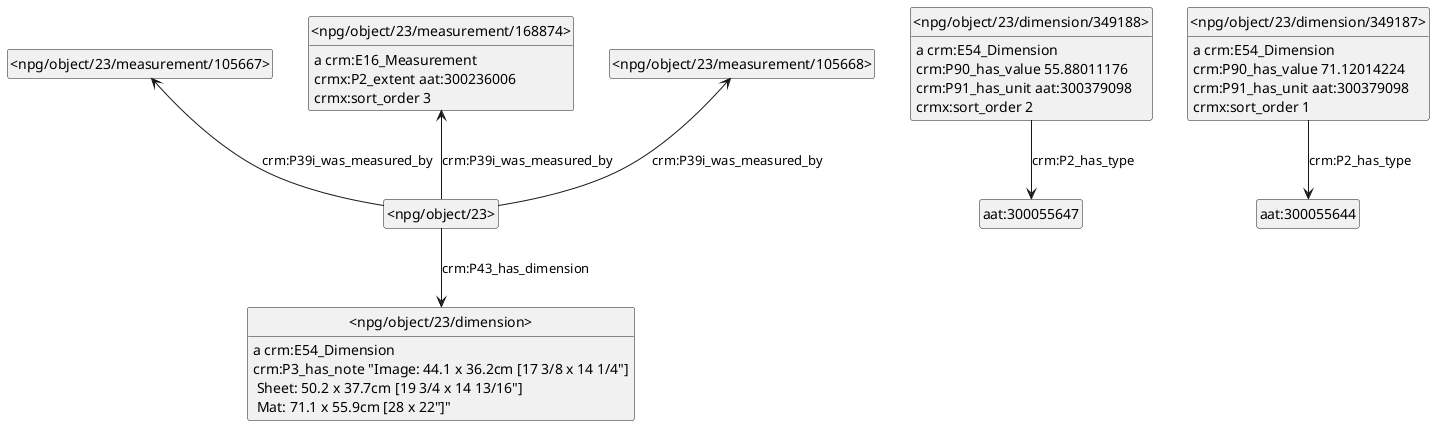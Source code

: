 @startuml
hide empty methods
hide empty attributes
hide circle
skinparam classAttributeIconSize 0
class _npg_object_23_dimension_ as "<npg/object/23/dimension>"
_npg_object_23_dimension_ : a crm:E54_Dimension
_npg_object_23_dimension_ : crm:P3_has_note "Image: 44.1 x 36.2cm [17 3/8 x 14 1/4"]\n Sheet: 50.2 x 37.7cm [19 3/4 x 14 13/16"]\n Mat: 71.1 x 55.9cm [28 x 22"]"
class _npg_object_23_measurement_168874_ as "<npg/object/23/measurement/168874>"
_npg_object_23_measurement_168874_ : a crm:E16_Measurement
_npg_object_23_measurement_168874_ : crmx:P2_extent aat:300236006
_npg_object_23_measurement_168874_ : crmx:sort_order 3
class _npg_object_23_dimension_349188_ as "<npg/object/23/dimension/349188>"
_npg_object_23_dimension_349188_ : a crm:E54_Dimension
class aat_300055647 as "aat:300055647"
_npg_object_23_dimension_349188_ -down-> aat_300055647 : crm:P2_has_type
_npg_object_23_dimension_349188_ : crm:P90_has_value 55.88011176
_npg_object_23_dimension_349188_ : crm:P91_has_unit aat:300379098
_npg_object_23_dimension_349188_ : crmx:sort_order 2
class _npg_object_23_ as "<npg/object/23>"
class _npg_object_23_measurement_105668_ as "<npg/object/23/measurement/105668>"
_npg_object_23_ -up-> _npg_object_23_measurement_105668_ : crm:P39i_was_measured_by
_npg_object_23_ -up-> _npg_object_23_measurement_168874_ : crm:P39i_was_measured_by
_npg_object_23_ -down-> _npg_object_23_dimension_ : crm:P43_has_dimension
class _npg_object_23_measurement_105667_ as "<npg/object/23/measurement/105667>"
_npg_object_23_ -up-> _npg_object_23_measurement_105667_ : crm:P39i_was_measured_by
class _npg_object_23_dimension_349187_ as "<npg/object/23/dimension/349187>"
_npg_object_23_dimension_349187_ : a crm:E54_Dimension
class aat_300055644 as "aat:300055644"
_npg_object_23_dimension_349187_ -down-> aat_300055644 : crm:P2_has_type
_npg_object_23_dimension_349187_ : crm:P90_has_value 71.12014224
_npg_object_23_dimension_349187_ : crm:P91_has_unit aat:300379098
_npg_object_23_dimension_349187_ : crmx:sort_order 1
@enduml
